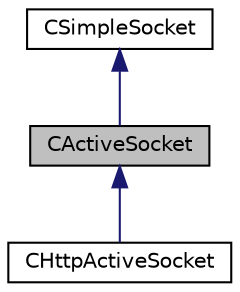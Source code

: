 digraph "CActiveSocket"
{
  edge [fontname="Helvetica",fontsize="10",labelfontname="Helvetica",labelfontsize="10"];
  node [fontname="Helvetica",fontsize="10",shape=record];
  Node1 [label="CActiveSocket",height=0.2,width=0.4,color="black", fillcolor="grey75", style="filled" fontcolor="black"];
  Node2 -> Node1 [dir="back",color="midnightblue",fontsize="10",style="solid",fontname="Helvetica"];
  Node2 [label="CSimpleSocket",height=0.2,width=0.4,color="black", fillcolor="white", style="filled",URL="$classCSimpleSocket.html",tooltip="Provides a platform independent class to for socket development."];
  Node1 -> Node3 [dir="back",color="midnightblue",fontsize="10",style="solid",fontname="Helvetica"];
  Node3 [label="CHttpActiveSocket",height=0.2,width=0.4,color="black", fillcolor="white", style="filled",URL="$classCHttpActiveSocket.html",tooltip="Provides a platform independent class to create an active socket."];
}
